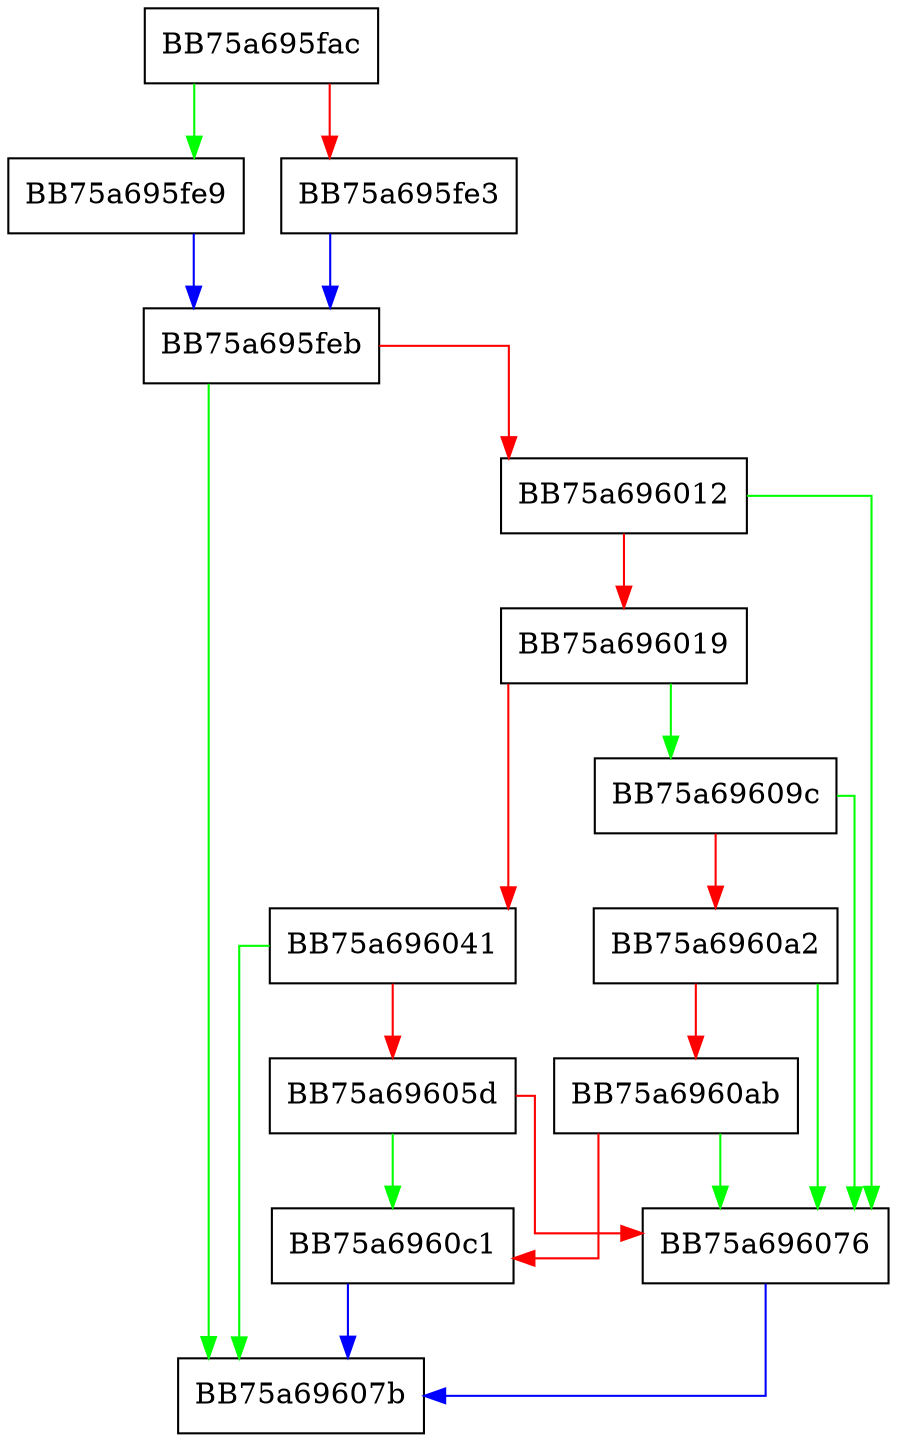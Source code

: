 digraph decode_itsf4 {
  node [shape="box"];
  graph [splines=ortho];
  BB75a695fac -> BB75a695fe9 [color="green"];
  BB75a695fac -> BB75a695fe3 [color="red"];
  BB75a695fe3 -> BB75a695feb [color="blue"];
  BB75a695fe9 -> BB75a695feb [color="blue"];
  BB75a695feb -> BB75a69607b [color="green"];
  BB75a695feb -> BB75a696012 [color="red"];
  BB75a696012 -> BB75a696076 [color="green"];
  BB75a696012 -> BB75a696019 [color="red"];
  BB75a696019 -> BB75a69609c [color="green"];
  BB75a696019 -> BB75a696041 [color="red"];
  BB75a696041 -> BB75a69607b [color="green"];
  BB75a696041 -> BB75a69605d [color="red"];
  BB75a69605d -> BB75a6960c1 [color="green"];
  BB75a69605d -> BB75a696076 [color="red"];
  BB75a696076 -> BB75a69607b [color="blue"];
  BB75a69609c -> BB75a696076 [color="green"];
  BB75a69609c -> BB75a6960a2 [color="red"];
  BB75a6960a2 -> BB75a696076 [color="green"];
  BB75a6960a2 -> BB75a6960ab [color="red"];
  BB75a6960ab -> BB75a696076 [color="green"];
  BB75a6960ab -> BB75a6960c1 [color="red"];
  BB75a6960c1 -> BB75a69607b [color="blue"];
}